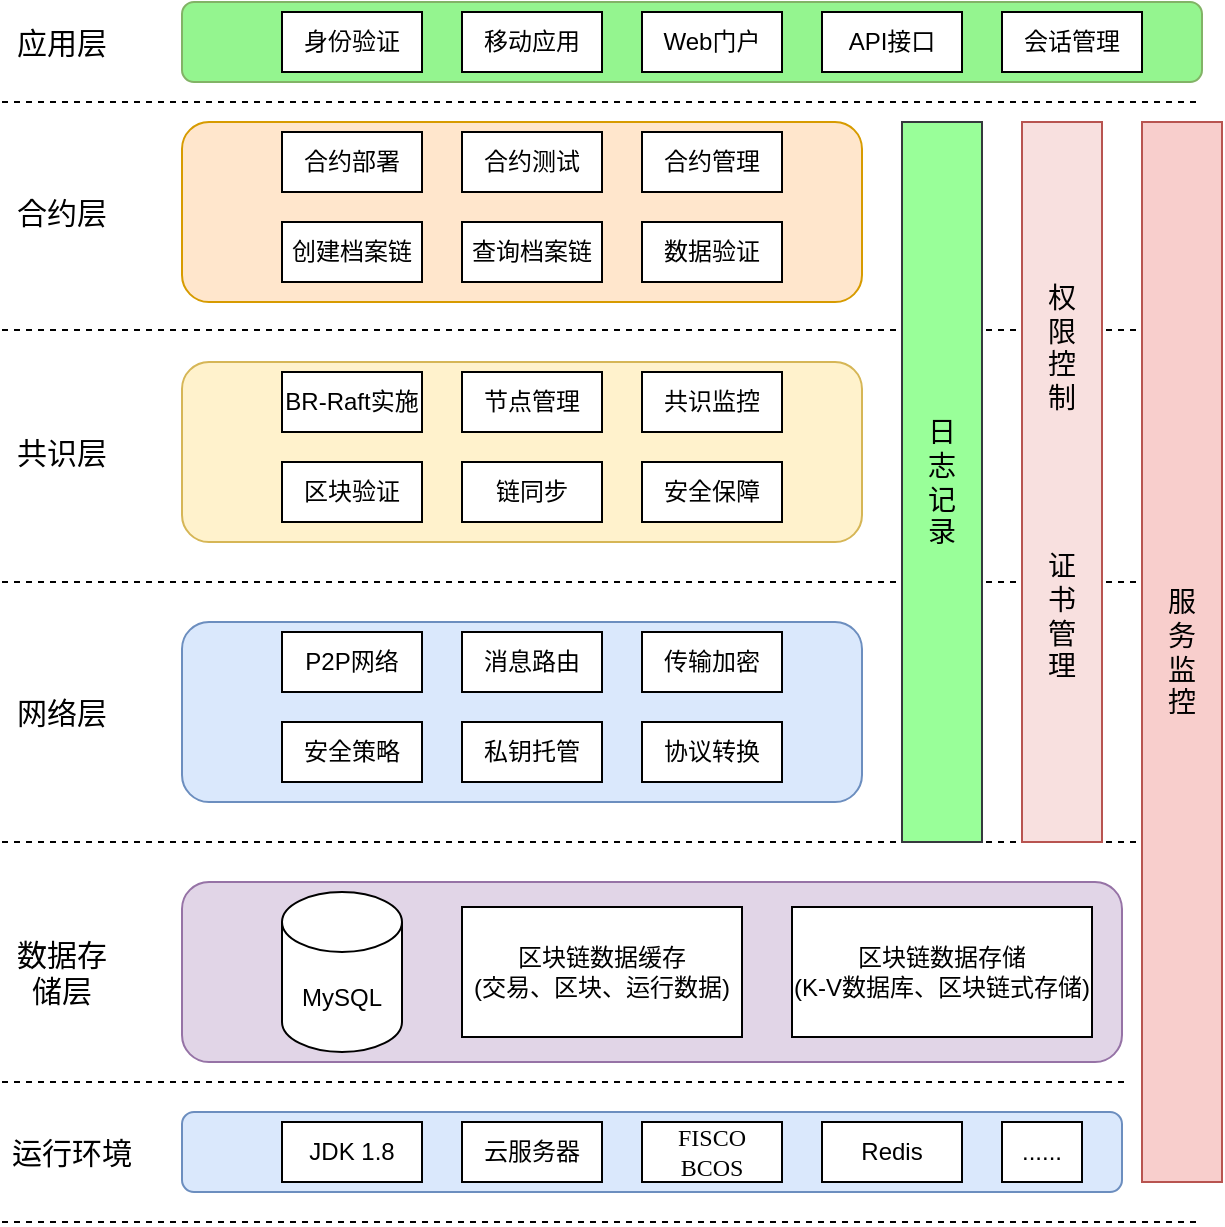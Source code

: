 <mxfile version="24.7.7">
  <diagram name="第 1 页" id="uH8sp2bWhxz_5yb2CKc5">
    <mxGraphModel dx="678" dy="371" grid="0" gridSize="10" guides="1" tooltips="1" connect="1" arrows="1" fold="1" page="1" pageScale="1" pageWidth="827" pageHeight="1169" background="#ffffff" math="0" shadow="0">
      <root>
        <mxCell id="0" />
        <mxCell id="1" parent="0" />
        <mxCell id="_M65vFGT0WVzF0H-Nivc-4" value="" style="rounded=1;whiteSpace=wrap;html=1;fillColor=#94f58f;strokeColor=#82b366;" vertex="1" parent="1">
          <mxGeometry x="170" y="70" width="510" height="40" as="geometry" />
        </mxCell>
        <mxCell id="_M65vFGT0WVzF0H-Nivc-6" style="edgeStyle=orthogonalEdgeStyle;rounded=0;orthogonalLoop=1;jettySize=auto;html=1;exitX=0.5;exitY=1;exitDx=0;exitDy=0;" edge="1" parent="1" source="_M65vFGT0WVzF0H-Nivc-4" target="_M65vFGT0WVzF0H-Nivc-4">
          <mxGeometry relative="1" as="geometry" />
        </mxCell>
        <mxCell id="_M65vFGT0WVzF0H-Nivc-8" value="" style="endArrow=none;dashed=1;html=1;rounded=0;" edge="1" parent="1">
          <mxGeometry width="50" height="50" relative="1" as="geometry">
            <mxPoint x="80" y="120" as="sourcePoint" />
            <mxPoint x="680" y="120" as="targetPoint" />
          </mxGeometry>
        </mxCell>
        <mxCell id="_M65vFGT0WVzF0H-Nivc-12" value="" style="rounded=1;whiteSpace=wrap;html=1;fillColor=#ffe6cc;strokeColor=#d79b00;" vertex="1" parent="1">
          <mxGeometry x="170" y="130" width="340" height="90" as="geometry" />
        </mxCell>
        <mxCell id="_M65vFGT0WVzF0H-Nivc-13" value="合约部署" style="rounded=0;whiteSpace=wrap;html=1;" vertex="1" parent="1">
          <mxGeometry x="220" y="135" width="70" height="30" as="geometry" />
        </mxCell>
        <mxCell id="_M65vFGT0WVzF0H-Nivc-14" value="" style="endArrow=none;dashed=1;html=1;rounded=0;" edge="1" parent="1">
          <mxGeometry width="50" height="50" relative="1" as="geometry">
            <mxPoint x="80" y="234" as="sourcePoint" />
            <mxPoint x="680" y="234" as="targetPoint" />
          </mxGeometry>
        </mxCell>
        <mxCell id="_M65vFGT0WVzF0H-Nivc-16" value="" style="endArrow=none;dashed=1;html=1;rounded=0;" edge="1" parent="1">
          <mxGeometry width="50" height="50" relative="1" as="geometry">
            <mxPoint x="80" y="360" as="sourcePoint" />
            <mxPoint x="680" y="360" as="targetPoint" />
          </mxGeometry>
        </mxCell>
        <mxCell id="_M65vFGT0WVzF0H-Nivc-18" value="" style="endArrow=none;dashed=1;html=1;rounded=0;" edge="1" parent="1">
          <mxGeometry width="50" height="50" relative="1" as="geometry">
            <mxPoint x="80" y="490" as="sourcePoint" />
            <mxPoint x="680" y="490" as="targetPoint" />
          </mxGeometry>
        </mxCell>
        <mxCell id="_M65vFGT0WVzF0H-Nivc-24" value="合约测试" style="rounded=0;whiteSpace=wrap;html=1;" vertex="1" parent="1">
          <mxGeometry x="310" y="135" width="70" height="30" as="geometry" />
        </mxCell>
        <mxCell id="_M65vFGT0WVzF0H-Nivc-25" value="合约管理" style="rounded=0;whiteSpace=wrap;html=1;" vertex="1" parent="1">
          <mxGeometry x="400" y="135" width="70" height="30" as="geometry" />
        </mxCell>
        <mxCell id="_M65vFGT0WVzF0H-Nivc-30" value="创建档案链" style="rounded=0;whiteSpace=wrap;html=1;" vertex="1" parent="1">
          <mxGeometry x="220" y="180" width="70" height="30" as="geometry" />
        </mxCell>
        <mxCell id="_M65vFGT0WVzF0H-Nivc-31" value="查询档案链" style="rounded=0;whiteSpace=wrap;html=1;" vertex="1" parent="1">
          <mxGeometry x="310" y="180" width="70" height="30" as="geometry" />
        </mxCell>
        <mxCell id="_M65vFGT0WVzF0H-Nivc-32" value="数据验证" style="rounded=0;whiteSpace=wrap;html=1;" vertex="1" parent="1">
          <mxGeometry x="400" y="180" width="70" height="30" as="geometry" />
        </mxCell>
        <mxCell id="_M65vFGT0WVzF0H-Nivc-36" value="&lt;font style=&quot;font-size: 14px;&quot;&gt;日&lt;/font&gt;&lt;div style=&quot;font-size: 14px;&quot;&gt;&lt;font style=&quot;font-size: 14px;&quot;&gt;志&lt;/font&gt;&lt;/div&gt;&lt;div style=&quot;font-size: 14px;&quot;&gt;&lt;font style=&quot;font-size: 14px;&quot;&gt;记&lt;/font&gt;&lt;/div&gt;&lt;div style=&quot;font-size: 14px;&quot;&gt;&lt;font style=&quot;font-size: 14px;&quot;&gt;录&lt;/font&gt;&lt;/div&gt;" style="rounded=0;whiteSpace=wrap;html=1;fillColor=#99FF99;strokeColor=#36393d;" vertex="1" parent="1">
          <mxGeometry x="530" y="130" width="40" height="360" as="geometry" />
        </mxCell>
        <mxCell id="_M65vFGT0WVzF0H-Nivc-37" value="&lt;font style=&quot;font-size: 14px;&quot;&gt;权&lt;/font&gt;&lt;div style=&quot;font-size: 14px;&quot;&gt;&lt;font style=&quot;font-size: 14px;&quot;&gt;限&lt;/font&gt;&lt;/div&gt;&lt;div style=&quot;font-size: 14px;&quot;&gt;&lt;font style=&quot;font-size: 14px;&quot;&gt;控&lt;/font&gt;&lt;/div&gt;&lt;div style=&quot;font-size: 14px;&quot;&gt;&lt;font style=&quot;font-size: 14px;&quot;&gt;制&lt;/font&gt;&lt;/div&gt;&lt;div style=&quot;font-size: 14px;&quot;&gt;&lt;br&gt;&lt;/div&gt;&lt;div style=&quot;font-size: 14px;&quot;&gt;&lt;br&gt;&lt;/div&gt;&lt;div style=&quot;font-size: 14px;&quot;&gt;&lt;br&gt;&lt;/div&gt;&lt;div style=&quot;font-size: 14px;&quot;&gt;&lt;br&gt;&lt;/div&gt;&lt;div style=&quot;font-size: 14px;&quot;&gt;证&lt;/div&gt;&lt;div style=&quot;font-size: 14px;&quot;&gt;书&lt;/div&gt;&lt;div style=&quot;font-size: 14px;&quot;&gt;管&lt;/div&gt;&lt;div style=&quot;font-size: 14px;&quot;&gt;理&lt;/div&gt;" style="rounded=0;whiteSpace=wrap;html=1;fillColor=#F8E0DF;strokeColor=#b85450;" vertex="1" parent="1">
          <mxGeometry x="590" y="130" width="40" height="360" as="geometry" />
        </mxCell>
        <mxCell id="_M65vFGT0WVzF0H-Nivc-38" value="&lt;font style=&quot;font-size: 14px;&quot;&gt;服&lt;/font&gt;&lt;div style=&quot;font-size: 14px;&quot;&gt;&lt;font style=&quot;font-size: 14px;&quot;&gt;务&lt;/font&gt;&lt;/div&gt;&lt;div style=&quot;font-size: 14px;&quot;&gt;&lt;font style=&quot;font-size: 14px;&quot;&gt;监&lt;/font&gt;&lt;/div&gt;&lt;div style=&quot;font-size: 14px;&quot;&gt;&lt;font style=&quot;font-size: 14px;&quot;&gt;控&lt;/font&gt;&lt;/div&gt;" style="rounded=0;whiteSpace=wrap;html=1;fillColor=#f8cecc;strokeColor=#b85450;" vertex="1" parent="1">
          <mxGeometry x="650" y="130" width="40" height="530" as="geometry" />
        </mxCell>
        <mxCell id="_M65vFGT0WVzF0H-Nivc-39" value="" style="rounded=1;whiteSpace=wrap;html=1;fillColor=#fff2cc;strokeColor=#d6b656;" vertex="1" parent="1">
          <mxGeometry x="170" y="250" width="340" height="90" as="geometry" />
        </mxCell>
        <mxCell id="_M65vFGT0WVzF0H-Nivc-40" value="BR-Raft实施" style="rounded=0;whiteSpace=wrap;html=1;" vertex="1" parent="1">
          <mxGeometry x="220" y="255" width="70" height="30" as="geometry" />
        </mxCell>
        <mxCell id="_M65vFGT0WVzF0H-Nivc-41" value="节点管理" style="rounded=0;whiteSpace=wrap;html=1;" vertex="1" parent="1">
          <mxGeometry x="310" y="255" width="70" height="30" as="geometry" />
        </mxCell>
        <mxCell id="_M65vFGT0WVzF0H-Nivc-42" value="共识监控" style="rounded=0;whiteSpace=wrap;html=1;" vertex="1" parent="1">
          <mxGeometry x="400" y="255" width="70" height="30" as="geometry" />
        </mxCell>
        <mxCell id="_M65vFGT0WVzF0H-Nivc-43" value="区块验证" style="rounded=0;whiteSpace=wrap;html=1;" vertex="1" parent="1">
          <mxGeometry x="220" y="300" width="70" height="30" as="geometry" />
        </mxCell>
        <mxCell id="_M65vFGT0WVzF0H-Nivc-44" value="链同步" style="rounded=0;whiteSpace=wrap;html=1;" vertex="1" parent="1">
          <mxGeometry x="310" y="300" width="70" height="30" as="geometry" />
        </mxCell>
        <mxCell id="_M65vFGT0WVzF0H-Nivc-45" value="安全保障" style="rounded=0;whiteSpace=wrap;html=1;" vertex="1" parent="1">
          <mxGeometry x="400" y="300" width="70" height="30" as="geometry" />
        </mxCell>
        <mxCell id="_M65vFGT0WVzF0H-Nivc-46" value="&lt;font style=&quot;font-size: 15px;&quot;&gt;应用层&lt;/font&gt;" style="text;html=1;align=center;verticalAlign=middle;whiteSpace=wrap;rounded=0;" vertex="1" parent="1">
          <mxGeometry x="80" y="75" width="60" height="30" as="geometry" />
        </mxCell>
        <mxCell id="_M65vFGT0WVzF0H-Nivc-47" value="身份验证" style="rounded=0;whiteSpace=wrap;html=1;" vertex="1" parent="1">
          <mxGeometry x="220" y="75" width="70" height="30" as="geometry" />
        </mxCell>
        <mxCell id="_M65vFGT0WVzF0H-Nivc-48" value="移动应用" style="rounded=0;whiteSpace=wrap;html=1;" vertex="1" parent="1">
          <mxGeometry x="310" y="75" width="70" height="30" as="geometry" />
        </mxCell>
        <mxCell id="_M65vFGT0WVzF0H-Nivc-49" value="Web门户" style="rounded=0;whiteSpace=wrap;html=1;" vertex="1" parent="1">
          <mxGeometry x="400" y="75" width="70" height="30" as="geometry" />
        </mxCell>
        <mxCell id="_M65vFGT0WVzF0H-Nivc-50" value="API接口" style="rounded=0;whiteSpace=wrap;html=1;" vertex="1" parent="1">
          <mxGeometry x="490" y="75" width="70" height="30" as="geometry" />
        </mxCell>
        <mxCell id="_M65vFGT0WVzF0H-Nivc-51" value="会话管理" style="rounded=0;whiteSpace=wrap;html=1;" vertex="1" parent="1">
          <mxGeometry x="580" y="75" width="70" height="30" as="geometry" />
        </mxCell>
        <mxCell id="_M65vFGT0WVzF0H-Nivc-52" value="" style="rounded=1;whiteSpace=wrap;html=1;fillColor=#dae8fc;strokeColor=#6c8ebf;" vertex="1" parent="1">
          <mxGeometry x="170" y="380" width="340" height="90" as="geometry" />
        </mxCell>
        <mxCell id="_M65vFGT0WVzF0H-Nivc-53" value="P2P网络" style="rounded=0;whiteSpace=wrap;html=1;" vertex="1" parent="1">
          <mxGeometry x="220" y="385" width="70" height="30" as="geometry" />
        </mxCell>
        <mxCell id="_M65vFGT0WVzF0H-Nivc-54" value="消息路由" style="rounded=0;whiteSpace=wrap;html=1;" vertex="1" parent="1">
          <mxGeometry x="310" y="385" width="70" height="30" as="geometry" />
        </mxCell>
        <mxCell id="_M65vFGT0WVzF0H-Nivc-55" value="传输加密" style="rounded=0;whiteSpace=wrap;html=1;" vertex="1" parent="1">
          <mxGeometry x="400" y="385" width="70" height="30" as="geometry" />
        </mxCell>
        <mxCell id="_M65vFGT0WVzF0H-Nivc-56" value="安全策略" style="rounded=0;whiteSpace=wrap;html=1;" vertex="1" parent="1">
          <mxGeometry x="220" y="430" width="70" height="30" as="geometry" />
        </mxCell>
        <mxCell id="_M65vFGT0WVzF0H-Nivc-57" value="私钥托管" style="rounded=0;whiteSpace=wrap;html=1;" vertex="1" parent="1">
          <mxGeometry x="310" y="430" width="70" height="30" as="geometry" />
        </mxCell>
        <mxCell id="_M65vFGT0WVzF0H-Nivc-58" value="协议转换" style="rounded=0;whiteSpace=wrap;html=1;" vertex="1" parent="1">
          <mxGeometry x="400" y="430" width="70" height="30" as="geometry" />
        </mxCell>
        <mxCell id="_M65vFGT0WVzF0H-Nivc-59" value="&lt;font style=&quot;font-size: 15px;&quot;&gt;合约层&lt;/font&gt;" style="text;html=1;align=center;verticalAlign=middle;whiteSpace=wrap;rounded=0;" vertex="1" parent="1">
          <mxGeometry x="80" y="160" width="60" height="30" as="geometry" />
        </mxCell>
        <mxCell id="_M65vFGT0WVzF0H-Nivc-60" value="&lt;font style=&quot;font-size: 15px;&quot;&gt;共识层&lt;/font&gt;" style="text;html=1;align=center;verticalAlign=middle;whiteSpace=wrap;rounded=0;" vertex="1" parent="1">
          <mxGeometry x="80" y="280" width="60" height="30" as="geometry" />
        </mxCell>
        <mxCell id="_M65vFGT0WVzF0H-Nivc-61" value="&lt;font style=&quot;font-size: 15px;&quot;&gt;网络层&lt;/font&gt;" style="text;html=1;align=center;verticalAlign=middle;whiteSpace=wrap;rounded=0;" vertex="1" parent="1">
          <mxGeometry x="80" y="410" width="60" height="30" as="geometry" />
        </mxCell>
        <mxCell id="_M65vFGT0WVzF0H-Nivc-64" value="" style="rounded=1;whiteSpace=wrap;html=1;fillColor=#e1d5e7;strokeColor=#9673a6;" vertex="1" parent="1">
          <mxGeometry x="170" y="510" width="470" height="90" as="geometry" />
        </mxCell>
        <mxCell id="_M65vFGT0WVzF0H-Nivc-66" value="区块链数据缓存&lt;div&gt;(交易、区块、运行数据)&lt;/div&gt;" style="rounded=0;whiteSpace=wrap;html=1;" vertex="1" parent="1">
          <mxGeometry x="310" y="522.5" width="140" height="65" as="geometry" />
        </mxCell>
        <mxCell id="_M65vFGT0WVzF0H-Nivc-67" value="区块链数据存储&lt;div&gt;(K-V数据库、区块链式存储)&lt;/div&gt;" style="rounded=0;whiteSpace=wrap;html=1;" vertex="1" parent="1">
          <mxGeometry x="475" y="522.5" width="150" height="65" as="geometry" />
        </mxCell>
        <mxCell id="_M65vFGT0WVzF0H-Nivc-71" value="&lt;font style=&quot;font-size: 15px;&quot;&gt;数据存储层&lt;/font&gt;" style="text;html=1;align=center;verticalAlign=middle;whiteSpace=wrap;rounded=0;" vertex="1" parent="1">
          <mxGeometry x="80" y="540" width="60" height="30" as="geometry" />
        </mxCell>
        <mxCell id="_M65vFGT0WVzF0H-Nivc-72" value="MySQL" style="shape=cylinder3;whiteSpace=wrap;html=1;boundedLbl=1;backgroundOutline=1;size=15;" vertex="1" parent="1">
          <mxGeometry x="220" y="515" width="60" height="80" as="geometry" />
        </mxCell>
        <mxCell id="_M65vFGT0WVzF0H-Nivc-73" value="" style="endArrow=none;dashed=1;html=1;rounded=0;" edge="1" parent="1">
          <mxGeometry width="50" height="50" relative="1" as="geometry">
            <mxPoint x="80" y="610" as="sourcePoint" />
            <mxPoint x="644" y="610" as="targetPoint" />
          </mxGeometry>
        </mxCell>
        <mxCell id="_M65vFGT0WVzF0H-Nivc-75" value="&lt;font style=&quot;font-size: 15px;&quot;&gt;运行环境&lt;/font&gt;" style="text;html=1;align=center;verticalAlign=middle;whiteSpace=wrap;rounded=0;" vertex="1" parent="1">
          <mxGeometry x="80" y="630" width="70" height="30" as="geometry" />
        </mxCell>
        <mxCell id="_M65vFGT0WVzF0H-Nivc-76" value="" style="endArrow=none;dashed=1;html=1;rounded=0;" edge="1" parent="1">
          <mxGeometry width="50" height="50" relative="1" as="geometry">
            <mxPoint x="80" y="680" as="sourcePoint" />
            <mxPoint x="680" y="680" as="targetPoint" />
          </mxGeometry>
        </mxCell>
        <mxCell id="_M65vFGT0WVzF0H-Nivc-77" value="" style="rounded=1;whiteSpace=wrap;html=1;fillColor=#dae8fc;strokeColor=#6c8ebf;" vertex="1" parent="1">
          <mxGeometry x="170" y="625" width="470" height="40" as="geometry" />
        </mxCell>
        <mxCell id="_M65vFGT0WVzF0H-Nivc-78" value="JDK 1.8" style="rounded=0;whiteSpace=wrap;html=1;" vertex="1" parent="1">
          <mxGeometry x="220" y="630" width="70" height="30" as="geometry" />
        </mxCell>
        <mxCell id="_M65vFGT0WVzF0H-Nivc-79" value="云服务器" style="rounded=0;whiteSpace=wrap;html=1;" vertex="1" parent="1">
          <mxGeometry x="310" y="630" width="70" height="30" as="geometry" />
        </mxCell>
        <mxCell id="_M65vFGT0WVzF0H-Nivc-80" value="&lt;p class=&quot;MsoNormal&quot;&gt;&lt;span style=&quot;font-family: &amp;quot;Times New Roman&amp;quot;;&quot;&gt;&lt;font style=&quot;font-size: 12px;&quot;&gt;FISCO BCOS&lt;/font&gt;&lt;/span&gt;&lt;/p&gt;" style="rounded=0;whiteSpace=wrap;html=1;" vertex="1" parent="1">
          <mxGeometry x="400" y="630" width="70" height="30" as="geometry" />
        </mxCell>
        <mxCell id="_M65vFGT0WVzF0H-Nivc-81" value="Redis" style="rounded=0;whiteSpace=wrap;html=1;" vertex="1" parent="1">
          <mxGeometry x="490" y="630" width="70" height="30" as="geometry" />
        </mxCell>
        <mxCell id="_M65vFGT0WVzF0H-Nivc-83" value="......" style="rounded=0;whiteSpace=wrap;html=1;" vertex="1" parent="1">
          <mxGeometry x="580" y="630" width="40" height="30" as="geometry" />
        </mxCell>
      </root>
    </mxGraphModel>
  </diagram>
</mxfile>
